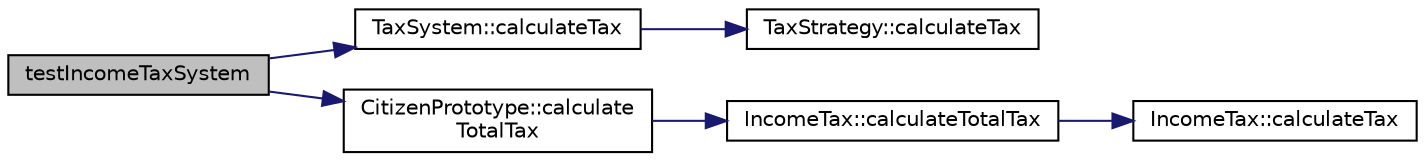 digraph "testIncomeTaxSystem"
{
 // LATEX_PDF_SIZE
  edge [fontname="Helvetica",fontsize="10",labelfontname="Helvetica",labelfontsize="10"];
  node [fontname="Helvetica",fontsize="10",shape=record];
  rankdir="LR";
  Node1 [label="testIncomeTaxSystem",height=0.2,width=0.4,color="black", fillcolor="grey75", style="filled", fontcolor="black",tooltip=" "];
  Node1 -> Node2 [color="midnightblue",fontsize="10",style="solid",fontname="Helvetica"];
  Node2 [label="TaxSystem::calculateTax",height=0.2,width=0.4,color="black", fillcolor="white", style="filled",URL="$classTaxSystem.html#aab489be8cc27ff7b457af847c429a5f8",tooltip="Calculates tax using the current strategy."];
  Node2 -> Node3 [color="midnightblue",fontsize="10",style="solid",fontname="Helvetica"];
  Node3 [label="TaxStrategy::calculateTax",height=0.2,width=0.4,color="black", fillcolor="white", style="filled",URL="$classTaxStrategy.html#a0a31d327a6e1ae73011d0be81cec6e48",tooltip="Pure virtual function for calculating tax."];
  Node1 -> Node4 [color="midnightblue",fontsize="10",style="solid",fontname="Helvetica"];
  Node4 [label="CitizenPrototype::calculate\lTotalTax",height=0.2,width=0.4,color="black", fillcolor="white", style="filled",URL="$classCitizenPrototype.html#a310a7687a2b36199b53bd3beed62a9db",tooltip=" "];
  Node4 -> Node5 [color="midnightblue",fontsize="10",style="solid",fontname="Helvetica"];
  Node5 [label="IncomeTax::calculateTotalTax",height=0.2,width=0.4,color="black", fillcolor="white", style="filled",URL="$classIncomeTax.html#a61c5901f01a807cb1c2d02edaa2eee4b",tooltip="Calculates the total tax."];
  Node5 -> Node6 [color="midnightblue",fontsize="10",style="solid",fontname="Helvetica"];
  Node6 [label="IncomeTax::calculateTax",height=0.2,width=0.4,color="black", fillcolor="white", style="filled",URL="$classIncomeTax.html#a9c2bbca8ef05dae50831ef4a7c69de61",tooltip="Calculates tax for a given amount."];
}
